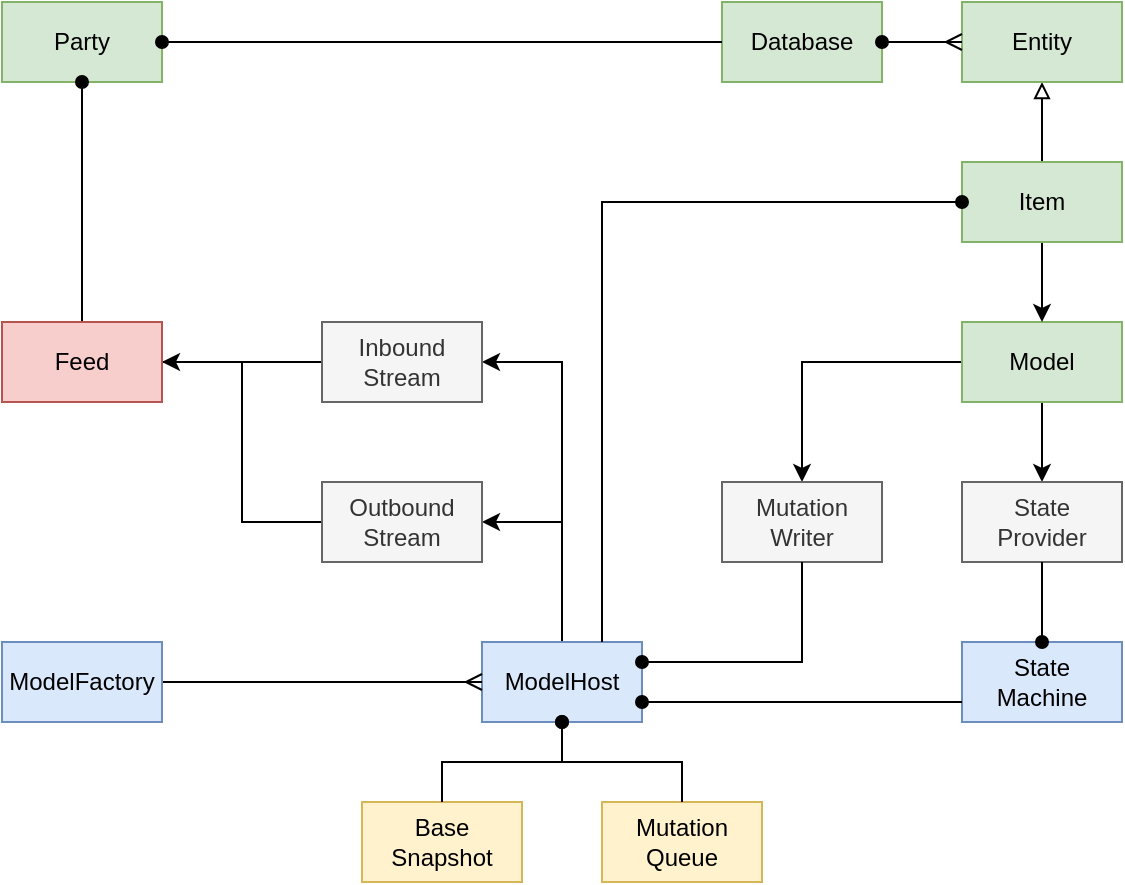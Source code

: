 <mxfile version="16.5.3" type="github"><diagram id="Cn2aY40CMilv4WCvWpiy" name="Page-1"><mxGraphModel dx="1186" dy="796" grid="1" gridSize="10" guides="1" tooltips="1" connect="1" arrows="1" fold="1" page="1" pageScale="1" pageWidth="827" pageHeight="1169" math="0" shadow="0"><root><mxCell id="0"/><mxCell id="1" parent="0"/><mxCell id="JIAmLCm-_7aWp_qbVgXB-27" style="edgeStyle=orthogonalEdgeStyle;rounded=0;orthogonalLoop=1;jettySize=auto;html=1;exitX=0.5;exitY=1;exitDx=0;exitDy=0;entryX=0.5;entryY=0;entryDx=0;entryDy=0;endArrow=classic;endFill=1;" edge="1" parent="1" source="JIAmLCm-_7aWp_qbVgXB-1" target="JIAmLCm-_7aWp_qbVgXB-26"><mxGeometry relative="1" as="geometry"/></mxCell><mxCell id="JIAmLCm-_7aWp_qbVgXB-30" style="edgeStyle=orthogonalEdgeStyle;rounded=0;orthogonalLoop=1;jettySize=auto;html=1;entryX=0.5;entryY=0;entryDx=0;entryDy=0;endArrow=classic;endFill=1;" edge="1" parent="1" source="JIAmLCm-_7aWp_qbVgXB-1" target="JIAmLCm-_7aWp_qbVgXB-29"><mxGeometry relative="1" as="geometry"/></mxCell><mxCell id="JIAmLCm-_7aWp_qbVgXB-1" value="Model" style="rounded=0;whiteSpace=wrap;html=1;fillColor=#d5e8d4;strokeColor=#82b366;" vertex="1" parent="1"><mxGeometry x="680" y="560" width="80" height="40" as="geometry"/></mxCell><mxCell id="JIAmLCm-_7aWp_qbVgXB-2" value="State&lt;br&gt;Machine" style="rounded=0;whiteSpace=wrap;html=1;fillColor=#dae8fc;strokeColor=#6c8ebf;" vertex="1" parent="1"><mxGeometry x="680" y="720" width="80" height="40" as="geometry"/></mxCell><mxCell id="JIAmLCm-_7aWp_qbVgXB-53" style="edgeStyle=orthogonalEdgeStyle;rounded=0;orthogonalLoop=1;jettySize=auto;html=1;exitX=1;exitY=0.5;exitDx=0;exitDy=0;startArrow=classic;startFill=1;endArrow=none;endFill=0;" edge="1" parent="1" source="JIAmLCm-_7aWp_qbVgXB-50" target="JIAmLCm-_7aWp_qbVgXB-3"><mxGeometry relative="1" as="geometry"/></mxCell><mxCell id="JIAmLCm-_7aWp_qbVgXB-54" style="edgeStyle=orthogonalEdgeStyle;rounded=0;orthogonalLoop=1;jettySize=auto;html=1;exitX=1;exitY=0.5;exitDx=0;exitDy=0;entryX=0.5;entryY=0;entryDx=0;entryDy=0;startArrow=classic;startFill=1;endArrow=none;endFill=0;" edge="1" parent="1" source="JIAmLCm-_7aWp_qbVgXB-51" target="JIAmLCm-_7aWp_qbVgXB-3"><mxGeometry relative="1" as="geometry"><mxPoint x="520" y="730" as="targetPoint"/><Array as="points"><mxPoint x="480" y="580"/></Array></mxGeometry></mxCell><mxCell id="JIAmLCm-_7aWp_qbVgXB-3" value="ModelHost" style="rounded=0;whiteSpace=wrap;html=1;fillColor=#dae8fc;strokeColor=#6c8ebf;" vertex="1" parent="1"><mxGeometry x="440" y="720" width="80" height="40" as="geometry"/></mxCell><mxCell id="JIAmLCm-_7aWp_qbVgXB-36" style="edgeStyle=orthogonalEdgeStyle;rounded=0;orthogonalLoop=1;jettySize=auto;html=1;" edge="1" parent="1" source="JIAmLCm-_7aWp_qbVgXB-7" target="JIAmLCm-_7aWp_qbVgXB-1"><mxGeometry relative="1" as="geometry"/></mxCell><mxCell id="JIAmLCm-_7aWp_qbVgXB-39" style="edgeStyle=orthogonalEdgeStyle;rounded=0;orthogonalLoop=1;jettySize=auto;html=1;exitX=0.5;exitY=0;exitDx=0;exitDy=0;entryX=0.5;entryY=1;entryDx=0;entryDy=0;endArrow=block;endFill=0;" edge="1" parent="1" source="JIAmLCm-_7aWp_qbVgXB-7" target="JIAmLCm-_7aWp_qbVgXB-38"><mxGeometry relative="1" as="geometry"/></mxCell><mxCell id="JIAmLCm-_7aWp_qbVgXB-7" value="Item" style="rounded=0;whiteSpace=wrap;html=1;fillColor=#d5e8d4;strokeColor=#82b366;" vertex="1" parent="1"><mxGeometry x="680" y="480" width="80" height="40" as="geometry"/></mxCell><mxCell id="JIAmLCm-_7aWp_qbVgXB-11" value="" style="edgeStyle=orthogonalEdgeStyle;rounded=0;orthogonalLoop=1;jettySize=auto;html=1;exitX=1;exitY=0.5;exitDx=0;exitDy=0;endArrow=ERmany;endFill=0;" edge="1" parent="1" source="JIAmLCm-_7aWp_qbVgXB-10" target="JIAmLCm-_7aWp_qbVgXB-3"><mxGeometry relative="1" as="geometry"/></mxCell><mxCell id="JIAmLCm-_7aWp_qbVgXB-10" value="ModelFactory" style="rounded=0;whiteSpace=wrap;html=1;fillColor=#dae8fc;strokeColor=#6c8ebf;" vertex="1" parent="1"><mxGeometry x="200" y="720" width="80" height="40" as="geometry"/></mxCell><mxCell id="JIAmLCm-_7aWp_qbVgXB-17" value="Mutation&lt;br&gt;Queue" style="rounded=0;whiteSpace=wrap;html=1;fillColor=#fff2cc;strokeColor=#d6b656;" vertex="1" parent="1"><mxGeometry x="500" y="800" width="80" height="40" as="geometry"/></mxCell><mxCell id="JIAmLCm-_7aWp_qbVgXB-18" value="Base&lt;br&gt;Snapshot" style="rounded=0;whiteSpace=wrap;html=1;fillColor=#fff2cc;strokeColor=#d6b656;" vertex="1" parent="1"><mxGeometry x="380" y="800" width="80" height="40" as="geometry"/></mxCell><mxCell id="JIAmLCm-_7aWp_qbVgXB-26" value="State&lt;br&gt;Provider" style="rounded=0;whiteSpace=wrap;html=1;fillColor=#f5f5f5;strokeColor=#666666;fontColor=#333333;" vertex="1" parent="1"><mxGeometry x="680" y="640" width="80" height="40" as="geometry"/></mxCell><mxCell id="JIAmLCm-_7aWp_qbVgXB-29" value="Mutation&lt;br&gt;Writer" style="rounded=0;whiteSpace=wrap;html=1;fillColor=#f5f5f5;strokeColor=#666666;fontColor=#333333;" vertex="1" parent="1"><mxGeometry x="560" y="640" width="80" height="40" as="geometry"/></mxCell><mxCell id="JIAmLCm-_7aWp_qbVgXB-28" style="edgeStyle=orthogonalEdgeStyle;rounded=0;orthogonalLoop=1;jettySize=auto;html=1;exitX=0.5;exitY=1;exitDx=0;exitDy=0;entryX=0.5;entryY=0;entryDx=0;entryDy=0;endArrow=oval;endFill=1;" edge="1" parent="1" source="JIAmLCm-_7aWp_qbVgXB-26" target="JIAmLCm-_7aWp_qbVgXB-2"><mxGeometry relative="1" as="geometry"/></mxCell><mxCell id="JIAmLCm-_7aWp_qbVgXB-31" style="edgeStyle=orthogonalEdgeStyle;rounded=0;orthogonalLoop=1;jettySize=auto;html=1;entryX=1;entryY=0.25;entryDx=0;entryDy=0;endArrow=oval;endFill=1;" edge="1" parent="1" source="JIAmLCm-_7aWp_qbVgXB-29" target="JIAmLCm-_7aWp_qbVgXB-3"><mxGeometry relative="1" as="geometry"><Array as="points"><mxPoint x="600" y="730"/></Array></mxGeometry></mxCell><mxCell id="JIAmLCm-_7aWp_qbVgXB-34" style="edgeStyle=orthogonalEdgeStyle;rounded=0;orthogonalLoop=1;jettySize=auto;html=1;exitX=0;exitY=0.75;exitDx=0;exitDy=0;entryX=1;entryY=0.75;entryDx=0;entryDy=0;endArrow=oval;endFill=1;" edge="1" parent="1" source="JIAmLCm-_7aWp_qbVgXB-2" target="JIAmLCm-_7aWp_qbVgXB-3"><mxGeometry relative="1" as="geometry"/></mxCell><mxCell id="JIAmLCm-_7aWp_qbVgXB-38" value="Entity" style="rounded=0;whiteSpace=wrap;html=1;fillColor=#d5e8d4;strokeColor=#82b366;" vertex="1" parent="1"><mxGeometry x="680" y="400" width="80" height="40" as="geometry"/></mxCell><mxCell id="JIAmLCm-_7aWp_qbVgXB-41" style="edgeStyle=orthogonalEdgeStyle;rounded=0;orthogonalLoop=1;jettySize=auto;html=1;exitX=0.5;exitY=0;exitDx=0;exitDy=0;entryX=0.5;entryY=1;entryDx=0;entryDy=0;endArrow=oval;endFill=1;" edge="1" parent="1" source="JIAmLCm-_7aWp_qbVgXB-18" target="JIAmLCm-_7aWp_qbVgXB-3"><mxGeometry relative="1" as="geometry"/></mxCell><mxCell id="JIAmLCm-_7aWp_qbVgXB-42" style="edgeStyle=orthogonalEdgeStyle;rounded=0;orthogonalLoop=1;jettySize=auto;html=1;exitX=0.5;exitY=0;exitDx=0;exitDy=0;entryX=0.5;entryY=1;entryDx=0;entryDy=0;endArrow=oval;endFill=1;" edge="1" parent="1" source="JIAmLCm-_7aWp_qbVgXB-17" target="JIAmLCm-_7aWp_qbVgXB-3"><mxGeometry relative="1" as="geometry"/></mxCell><mxCell id="JIAmLCm-_7aWp_qbVgXB-45" value="Database" style="rounded=0;whiteSpace=wrap;html=1;fillColor=#d5e8d4;strokeColor=#82b366;" vertex="1" parent="1"><mxGeometry x="560" y="400" width="80" height="40" as="geometry"/></mxCell><mxCell id="JIAmLCm-_7aWp_qbVgXB-47" style="edgeStyle=orthogonalEdgeStyle;rounded=0;orthogonalLoop=1;jettySize=auto;html=1;endArrow=ERmany;endFill=0;entryX=0;entryY=0.5;entryDx=0;entryDy=0;startArrow=oval;startFill=1;" edge="1" parent="1" source="JIAmLCm-_7aWp_qbVgXB-45" target="JIAmLCm-_7aWp_qbVgXB-38"><mxGeometry relative="1" as="geometry"/></mxCell><mxCell id="JIAmLCm-_7aWp_qbVgXB-55" style="edgeStyle=orthogonalEdgeStyle;rounded=0;orthogonalLoop=1;jettySize=auto;html=1;startArrow=classic;startFill=1;endArrow=none;endFill=0;entryX=0;entryY=0.5;entryDx=0;entryDy=0;exitX=1;exitY=0.5;exitDx=0;exitDy=0;" edge="1" parent="1" source="JIAmLCm-_7aWp_qbVgXB-48" target="JIAmLCm-_7aWp_qbVgXB-50"><mxGeometry relative="1" as="geometry"><mxPoint x="120" y="580" as="sourcePoint"/><Array as="points"><mxPoint x="320" y="580"/><mxPoint x="320" y="660"/></Array></mxGeometry></mxCell><mxCell id="JIAmLCm-_7aWp_qbVgXB-50" value="Outbound&lt;br&gt;Stream" style="rounded=0;whiteSpace=wrap;html=1;fillColor=#f5f5f5;strokeColor=#666666;fontColor=#333333;" vertex="1" parent="1"><mxGeometry x="360" y="640" width="80" height="40" as="geometry"/></mxCell><mxCell id="JIAmLCm-_7aWp_qbVgXB-56" style="edgeStyle=orthogonalEdgeStyle;rounded=0;orthogonalLoop=1;jettySize=auto;html=1;exitX=1;exitY=0.5;exitDx=0;exitDy=0;startArrow=none;startFill=1;endArrow=none;endFill=0;entryX=0;entryY=0.5;entryDx=0;entryDy=0;" edge="1" parent="1" source="JIAmLCm-_7aWp_qbVgXB-48" target="JIAmLCm-_7aWp_qbVgXB-51"><mxGeometry relative="1" as="geometry"><mxPoint x="240" y="720" as="sourcePoint"/></mxGeometry></mxCell><mxCell id="JIAmLCm-_7aWp_qbVgXB-51" value="Inbound&lt;br&gt;Stream" style="rounded=0;whiteSpace=wrap;html=1;fillColor=#f5f5f5;strokeColor=#666666;fontColor=#333333;" vertex="1" parent="1"><mxGeometry x="360" y="560" width="80" height="40" as="geometry"/></mxCell><mxCell id="JIAmLCm-_7aWp_qbVgXB-57" value="Party" style="rounded=0;whiteSpace=wrap;html=1;fillColor=#d5e8d4;strokeColor=#82b366;" vertex="1" parent="1"><mxGeometry x="200" y="400" width="80" height="40" as="geometry"/></mxCell><mxCell id="JIAmLCm-_7aWp_qbVgXB-60" style="edgeStyle=orthogonalEdgeStyle;rounded=0;orthogonalLoop=1;jettySize=auto;html=1;exitX=0.5;exitY=1;exitDx=0;exitDy=0;entryX=0.5;entryY=0;entryDx=0;entryDy=0;startArrow=oval;startFill=1;endArrow=none;endFill=0;" edge="1" parent="1" source="JIAmLCm-_7aWp_qbVgXB-57" target="JIAmLCm-_7aWp_qbVgXB-48"><mxGeometry relative="1" as="geometry"/></mxCell><mxCell id="JIAmLCm-_7aWp_qbVgXB-48" value="Feed" style="rounded=0;whiteSpace=wrap;html=1;fillColor=#f8cecc;strokeColor=#b85450;" vertex="1" parent="1"><mxGeometry x="200" y="560" width="80" height="40" as="geometry"/></mxCell><mxCell id="JIAmLCm-_7aWp_qbVgXB-58" style="edgeStyle=orthogonalEdgeStyle;rounded=0;orthogonalLoop=1;jettySize=auto;html=1;startArrow=oval;startFill=1;endArrow=none;endFill=0;entryX=0;entryY=0.5;entryDx=0;entryDy=0;" edge="1" parent="1" source="JIAmLCm-_7aWp_qbVgXB-57" target="JIAmLCm-_7aWp_qbVgXB-45"><mxGeometry relative="1" as="geometry"><mxPoint x="290" y="420" as="sourcePoint"/></mxGeometry></mxCell><mxCell id="JIAmLCm-_7aWp_qbVgXB-61" style="edgeStyle=orthogonalEdgeStyle;rounded=0;orthogonalLoop=1;jettySize=auto;html=1;exitX=0;exitY=0.5;exitDx=0;exitDy=0;entryX=0.75;entryY=0;entryDx=0;entryDy=0;startArrow=oval;startFill=1;endArrow=none;endFill=0;" edge="1" parent="1" source="JIAmLCm-_7aWp_qbVgXB-7" target="JIAmLCm-_7aWp_qbVgXB-3"><mxGeometry relative="1" as="geometry"/></mxCell></root></mxGraphModel></diagram></mxfile>